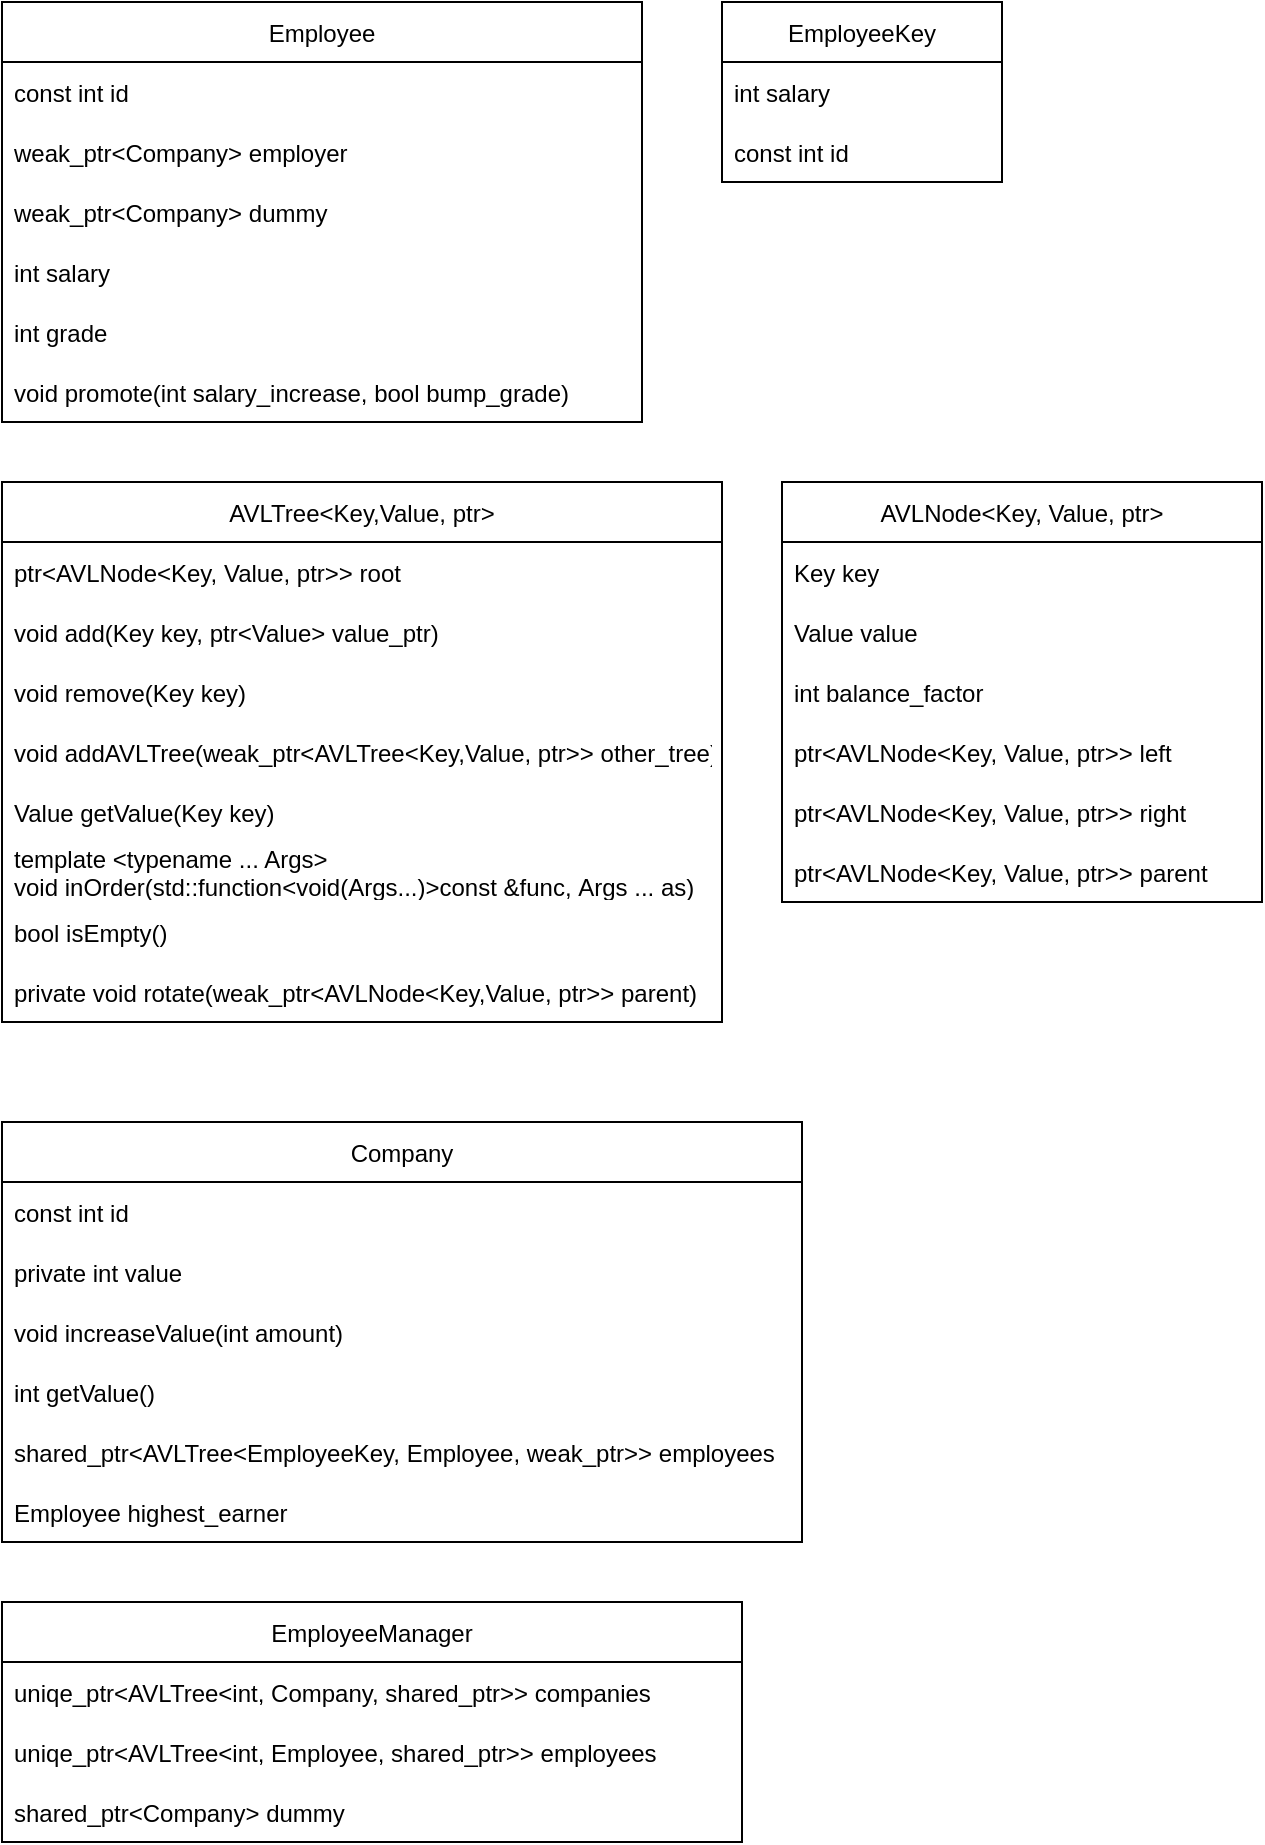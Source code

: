 <mxfile version="17.4.6" type="device"><diagram id="6FkEnTchNGpPIgg0y0L7" name="Page-1"><mxGraphModel dx="981" dy="576" grid="1" gridSize="10" guides="1" tooltips="1" connect="1" arrows="1" fold="1" page="1" pageScale="1" pageWidth="850" pageHeight="1100" math="0" shadow="0"><root><mxCell id="0"/><mxCell id="1" parent="0"/><mxCell id="yOsI8m10Czzsics0cBX6-1" value="Company" style="swimlane;fontStyle=0;childLayout=stackLayout;horizontal=1;startSize=30;horizontalStack=0;resizeParent=1;resizeParentMax=0;resizeLast=0;collapsible=1;marginBottom=0;" vertex="1" parent="1"><mxGeometry y="600" width="400" height="210" as="geometry"/></mxCell><mxCell id="yOsI8m10Czzsics0cBX6-2" value="const int id" style="text;strokeColor=none;fillColor=none;align=left;verticalAlign=middle;spacingLeft=4;spacingRight=4;overflow=hidden;points=[[0,0.5],[1,0.5]];portConstraint=eastwest;rotatable=0;" vertex="1" parent="yOsI8m10Czzsics0cBX6-1"><mxGeometry y="30" width="400" height="30" as="geometry"/></mxCell><mxCell id="yOsI8m10Czzsics0cBX6-3" value="private int value" style="text;strokeColor=none;fillColor=none;align=left;verticalAlign=middle;spacingLeft=4;spacingRight=4;overflow=hidden;points=[[0,0.5],[1,0.5]];portConstraint=eastwest;rotatable=0;" vertex="1" parent="yOsI8m10Czzsics0cBX6-1"><mxGeometry y="60" width="400" height="30" as="geometry"/></mxCell><mxCell id="yOsI8m10Czzsics0cBX6-47" value="void increaseValue(int amount)" style="text;strokeColor=none;fillColor=none;align=left;verticalAlign=middle;spacingLeft=4;spacingRight=4;overflow=hidden;points=[[0,0.5],[1,0.5]];portConstraint=eastwest;rotatable=0;" vertex="1" parent="yOsI8m10Czzsics0cBX6-1"><mxGeometry y="90" width="400" height="30" as="geometry"/></mxCell><mxCell id="yOsI8m10Czzsics0cBX6-46" value="int getValue()" style="text;strokeColor=none;fillColor=none;align=left;verticalAlign=middle;spacingLeft=4;spacingRight=4;overflow=hidden;points=[[0,0.5],[1,0.5]];portConstraint=eastwest;rotatable=0;" vertex="1" parent="yOsI8m10Czzsics0cBX6-1"><mxGeometry y="120" width="400" height="30" as="geometry"/></mxCell><mxCell id="yOsI8m10Czzsics0cBX6-4" value="shared_ptr&lt;AVLTree&lt;EmployeeKey, Employee, weak_ptr&gt;&gt; employees" style="text;strokeColor=none;fillColor=none;align=left;verticalAlign=middle;spacingLeft=4;spacingRight=4;overflow=hidden;points=[[0,0.5],[1,0.5]];portConstraint=eastwest;rotatable=0;" vertex="1" parent="yOsI8m10Czzsics0cBX6-1"><mxGeometry y="150" width="400" height="30" as="geometry"/></mxCell><mxCell id="yOsI8m10Czzsics0cBX6-5" value="Employee highest_earner" style="text;strokeColor=none;fillColor=none;align=left;verticalAlign=middle;spacingLeft=4;spacingRight=4;overflow=hidden;points=[[0,0.5],[1,0.5]];portConstraint=eastwest;rotatable=0;" vertex="1" parent="yOsI8m10Czzsics0cBX6-1"><mxGeometry y="180" width="400" height="30" as="geometry"/></mxCell><mxCell id="yOsI8m10Czzsics0cBX6-7" value="Employee" style="swimlane;fontStyle=0;childLayout=stackLayout;horizontal=1;startSize=30;horizontalStack=0;resizeParent=1;resizeParentMax=0;resizeLast=0;collapsible=1;marginBottom=0;" vertex="1" parent="1"><mxGeometry y="40" width="320" height="210" as="geometry"/></mxCell><mxCell id="yOsI8m10Czzsics0cBX6-8" value="const int id" style="text;strokeColor=none;fillColor=none;align=left;verticalAlign=middle;spacingLeft=4;spacingRight=4;overflow=hidden;points=[[0,0.5],[1,0.5]];portConstraint=eastwest;rotatable=0;" vertex="1" parent="yOsI8m10Czzsics0cBX6-7"><mxGeometry y="30" width="320" height="30" as="geometry"/></mxCell><mxCell id="yOsI8m10Czzsics0cBX6-9" value="weak_ptr&lt;Company&gt; employer" style="text;strokeColor=none;fillColor=none;align=left;verticalAlign=middle;spacingLeft=4;spacingRight=4;overflow=hidden;points=[[0,0.5],[1,0.5]];portConstraint=eastwest;rotatable=0;" vertex="1" parent="yOsI8m10Czzsics0cBX6-7"><mxGeometry y="60" width="320" height="30" as="geometry"/></mxCell><mxCell id="yOsI8m10Czzsics0cBX6-36" value="weak_ptr&lt;Company&gt; dummy" style="text;strokeColor=none;fillColor=none;align=left;verticalAlign=middle;spacingLeft=4;spacingRight=4;overflow=hidden;points=[[0,0.5],[1,0.5]];portConstraint=eastwest;rotatable=0;" vertex="1" parent="yOsI8m10Czzsics0cBX6-7"><mxGeometry y="90" width="320" height="30" as="geometry"/></mxCell><mxCell id="yOsI8m10Czzsics0cBX6-10" value="int salary" style="text;strokeColor=none;fillColor=none;align=left;verticalAlign=middle;spacingLeft=4;spacingRight=4;overflow=hidden;points=[[0,0.5],[1,0.5]];portConstraint=eastwest;rotatable=0;" vertex="1" parent="yOsI8m10Czzsics0cBX6-7"><mxGeometry y="120" width="320" height="30" as="geometry"/></mxCell><mxCell id="yOsI8m10Czzsics0cBX6-11" value="int grade" style="text;strokeColor=none;fillColor=none;align=left;verticalAlign=middle;spacingLeft=4;spacingRight=4;overflow=hidden;points=[[0,0.5],[1,0.5]];portConstraint=eastwest;rotatable=0;" vertex="1" parent="yOsI8m10Czzsics0cBX6-7"><mxGeometry y="150" width="320" height="30" as="geometry"/></mxCell><mxCell id="yOsI8m10Czzsics0cBX6-48" value="void promote(int salary_increase, bool bump_grade)" style="text;strokeColor=none;fillColor=none;align=left;verticalAlign=middle;spacingLeft=4;spacingRight=4;overflow=hidden;points=[[0,0.5],[1,0.5]];portConstraint=eastwest;rotatable=0;" vertex="1" parent="yOsI8m10Czzsics0cBX6-7"><mxGeometry y="180" width="320" height="30" as="geometry"/></mxCell><mxCell id="yOsI8m10Czzsics0cBX6-17" value="EmployeeKey" style="swimlane;fontStyle=0;childLayout=stackLayout;horizontal=1;startSize=30;horizontalStack=0;resizeParent=1;resizeParentMax=0;resizeLast=0;collapsible=1;marginBottom=0;" vertex="1" parent="1"><mxGeometry x="360" y="40" width="140" height="90" as="geometry"/></mxCell><mxCell id="yOsI8m10Czzsics0cBX6-18" value="int salary" style="text;strokeColor=none;fillColor=none;align=left;verticalAlign=middle;spacingLeft=4;spacingRight=4;overflow=hidden;points=[[0,0.5],[1,0.5]];portConstraint=eastwest;rotatable=0;" vertex="1" parent="yOsI8m10Czzsics0cBX6-17"><mxGeometry y="30" width="140" height="30" as="geometry"/></mxCell><mxCell id="yOsI8m10Czzsics0cBX6-19" value="const int id" style="text;strokeColor=none;fillColor=none;align=left;verticalAlign=middle;spacingLeft=4;spacingRight=4;overflow=hidden;points=[[0,0.5],[1,0.5]];portConstraint=eastwest;rotatable=0;" vertex="1" parent="yOsI8m10Czzsics0cBX6-17"><mxGeometry y="60" width="140" height="30" as="geometry"/></mxCell><mxCell id="yOsI8m10Czzsics0cBX6-21" value="EmployeeManager" style="swimlane;fontStyle=0;childLayout=stackLayout;horizontal=1;startSize=30;horizontalStack=0;resizeParent=1;resizeParentMax=0;resizeLast=0;collapsible=1;marginBottom=0;" vertex="1" parent="1"><mxGeometry y="840" width="370" height="120" as="geometry"/></mxCell><mxCell id="yOsI8m10Czzsics0cBX6-22" value="uniqe_ptr&lt;AVLTree&lt;int, Company, shared_ptr&gt;&gt; companies" style="text;strokeColor=none;fillColor=none;align=left;verticalAlign=middle;spacingLeft=4;spacingRight=4;overflow=hidden;points=[[0,0.5],[1,0.5]];portConstraint=eastwest;rotatable=0;" vertex="1" parent="yOsI8m10Czzsics0cBX6-21"><mxGeometry y="30" width="370" height="30" as="geometry"/></mxCell><mxCell id="yOsI8m10Czzsics0cBX6-23" value="uniqe_ptr&lt;AVLTree&lt;int, Employee, shared_ptr&gt;&gt; employees" style="text;strokeColor=none;fillColor=none;align=left;verticalAlign=middle;spacingLeft=4;spacingRight=4;overflow=hidden;points=[[0,0.5],[1,0.5]];portConstraint=eastwest;rotatable=0;" vertex="1" parent="yOsI8m10Czzsics0cBX6-21"><mxGeometry y="60" width="370" height="30" as="geometry"/></mxCell><mxCell id="yOsI8m10Czzsics0cBX6-25" value="shared_ptr&lt;Company&gt; dummy" style="text;strokeColor=none;fillColor=none;align=left;verticalAlign=middle;spacingLeft=4;spacingRight=4;overflow=hidden;points=[[0,0.5],[1,0.5]];portConstraint=eastwest;rotatable=0;" vertex="1" parent="yOsI8m10Czzsics0cBX6-21"><mxGeometry y="90" width="370" height="30" as="geometry"/></mxCell><mxCell id="yOsI8m10Czzsics0cBX6-26" value="AVLTree&lt;Key,Value, ptr&gt;" style="swimlane;fontStyle=0;childLayout=stackLayout;horizontal=1;startSize=30;horizontalStack=0;resizeParent=1;resizeParentMax=0;resizeLast=0;collapsible=1;marginBottom=0;" vertex="1" parent="1"><mxGeometry y="280" width="360" height="270" as="geometry"/></mxCell><mxCell id="yOsI8m10Czzsics0cBX6-27" value="ptr&lt;AVLNode&lt;Key, Value, ptr&gt;&gt; root" style="text;strokeColor=none;fillColor=none;align=left;verticalAlign=middle;spacingLeft=4;spacingRight=4;overflow=hidden;points=[[0,0.5],[1,0.5]];portConstraint=eastwest;rotatable=0;" vertex="1" parent="yOsI8m10Czzsics0cBX6-26"><mxGeometry y="30" width="360" height="30" as="geometry"/></mxCell><mxCell id="yOsI8m10Czzsics0cBX6-40" value="void add(Key key, ptr&lt;Value&gt; value_ptr)" style="text;strokeColor=none;fillColor=none;align=left;verticalAlign=middle;spacingLeft=4;spacingRight=4;overflow=hidden;points=[[0,0.5],[1,0.5]];portConstraint=eastwest;rotatable=0;" vertex="1" parent="yOsI8m10Czzsics0cBX6-26"><mxGeometry y="60" width="360" height="30" as="geometry"/></mxCell><mxCell id="yOsI8m10Czzsics0cBX6-41" value="void remove(Key key)" style="text;strokeColor=none;fillColor=none;align=left;verticalAlign=middle;spacingLeft=4;spacingRight=4;overflow=hidden;points=[[0,0.5],[1,0.5]];portConstraint=eastwest;rotatable=0;" vertex="1" parent="yOsI8m10Czzsics0cBX6-26"><mxGeometry y="90" width="360" height="30" as="geometry"/></mxCell><mxCell id="yOsI8m10Czzsics0cBX6-43" value="void addAVLTree(weak_ptr&lt;AVLTree&lt;Key,Value, ptr&gt;&gt; other_tree)" style="text;strokeColor=none;fillColor=none;align=left;verticalAlign=middle;spacingLeft=4;spacingRight=4;overflow=hidden;points=[[0,0.5],[1,0.5]];portConstraint=eastwest;rotatable=0;" vertex="1" parent="yOsI8m10Czzsics0cBX6-26"><mxGeometry y="120" width="360" height="30" as="geometry"/></mxCell><mxCell id="yOsI8m10Czzsics0cBX6-45" value="Value getValue(Key key)" style="text;strokeColor=none;fillColor=none;align=left;verticalAlign=middle;spacingLeft=4;spacingRight=4;overflow=hidden;points=[[0,0.5],[1,0.5]];portConstraint=eastwest;rotatable=0;" vertex="1" parent="yOsI8m10Czzsics0cBX6-26"><mxGeometry y="150" width="360" height="30" as="geometry"/></mxCell><mxCell id="yOsI8m10Czzsics0cBX6-44" value="template &lt;typename ... Args&gt;&#10;void inOrder(std::function&lt;void(Args...)&gt;const &amp;func, Args ... as)" style="text;strokeColor=none;fillColor=none;align=left;verticalAlign=middle;spacingLeft=4;spacingRight=4;overflow=hidden;points=[[0,0.5],[1,0.5]];portConstraint=eastwest;rotatable=0;" vertex="1" parent="yOsI8m10Czzsics0cBX6-26"><mxGeometry y="180" width="360" height="30" as="geometry"/></mxCell><mxCell id="yOsI8m10Czzsics0cBX6-42" value="bool isEmpty()" style="text;strokeColor=none;fillColor=none;align=left;verticalAlign=middle;spacingLeft=4;spacingRight=4;overflow=hidden;points=[[0,0.5],[1,0.5]];portConstraint=eastwest;rotatable=0;" vertex="1" parent="yOsI8m10Czzsics0cBX6-26"><mxGeometry y="210" width="360" height="30" as="geometry"/></mxCell><mxCell id="yOsI8m10Czzsics0cBX6-38" value="private void rotate(weak_ptr&lt;AVLNode&lt;Key,Value, ptr&gt;&gt; parent)" style="text;strokeColor=none;fillColor=none;align=left;verticalAlign=middle;spacingLeft=4;spacingRight=4;overflow=hidden;points=[[0,0.5],[1,0.5]];portConstraint=eastwest;rotatable=0;" vertex="1" parent="yOsI8m10Czzsics0cBX6-26"><mxGeometry y="240" width="360" height="30" as="geometry"/></mxCell><mxCell id="yOsI8m10Czzsics0cBX6-30" value="AVLNode&lt;Key, Value, ptr&gt;" style="swimlane;fontStyle=0;childLayout=stackLayout;horizontal=1;startSize=30;horizontalStack=0;resizeParent=1;resizeParentMax=0;resizeLast=0;collapsible=1;marginBottom=0;" vertex="1" parent="1"><mxGeometry x="390" y="280" width="240" height="210" as="geometry"/></mxCell><mxCell id="yOsI8m10Czzsics0cBX6-31" value="Key key" style="text;strokeColor=none;fillColor=none;align=left;verticalAlign=middle;spacingLeft=4;spacingRight=4;overflow=hidden;points=[[0,0.5],[1,0.5]];portConstraint=eastwest;rotatable=0;" vertex="1" parent="yOsI8m10Czzsics0cBX6-30"><mxGeometry y="30" width="240" height="30" as="geometry"/></mxCell><mxCell id="yOsI8m10Czzsics0cBX6-32" value="Value value" style="text;strokeColor=none;fillColor=none;align=left;verticalAlign=middle;spacingLeft=4;spacingRight=4;overflow=hidden;points=[[0,0.5],[1,0.5]];portConstraint=eastwest;rotatable=0;" vertex="1" parent="yOsI8m10Czzsics0cBX6-30"><mxGeometry y="60" width="240" height="30" as="geometry"/></mxCell><mxCell id="yOsI8m10Czzsics0cBX6-39" value="int balance_factor" style="text;strokeColor=none;fillColor=none;align=left;verticalAlign=middle;spacingLeft=4;spacingRight=4;overflow=hidden;points=[[0,0.5],[1,0.5]];portConstraint=eastwest;rotatable=0;" vertex="1" parent="yOsI8m10Czzsics0cBX6-30"><mxGeometry y="90" width="240" height="30" as="geometry"/></mxCell><mxCell id="yOsI8m10Czzsics0cBX6-33" value="ptr&lt;AVLNode&lt;Key, Value, ptr&gt;&gt; left" style="text;strokeColor=none;fillColor=none;align=left;verticalAlign=middle;spacingLeft=4;spacingRight=4;overflow=hidden;points=[[0,0.5],[1,0.5]];portConstraint=eastwest;rotatable=0;" vertex="1" parent="yOsI8m10Czzsics0cBX6-30"><mxGeometry y="120" width="240" height="30" as="geometry"/></mxCell><mxCell id="yOsI8m10Czzsics0cBX6-35" value="ptr&lt;AVLNode&lt;Key, Value, ptr&gt;&gt; right" style="text;strokeColor=none;fillColor=none;align=left;verticalAlign=middle;spacingLeft=4;spacingRight=4;overflow=hidden;points=[[0,0.5],[1,0.5]];portConstraint=eastwest;rotatable=0;" vertex="1" parent="yOsI8m10Czzsics0cBX6-30"><mxGeometry y="150" width="240" height="30" as="geometry"/></mxCell><mxCell id="yOsI8m10Czzsics0cBX6-34" value="ptr&lt;AVLNode&lt;Key, Value, ptr&gt;&gt; parent" style="text;strokeColor=none;fillColor=none;align=left;verticalAlign=middle;spacingLeft=4;spacingRight=4;overflow=hidden;points=[[0,0.5],[1,0.5]];portConstraint=eastwest;rotatable=0;" vertex="1" parent="yOsI8m10Czzsics0cBX6-30"><mxGeometry y="180" width="240" height="30" as="geometry"/></mxCell></root></mxGraphModel></diagram></mxfile>
